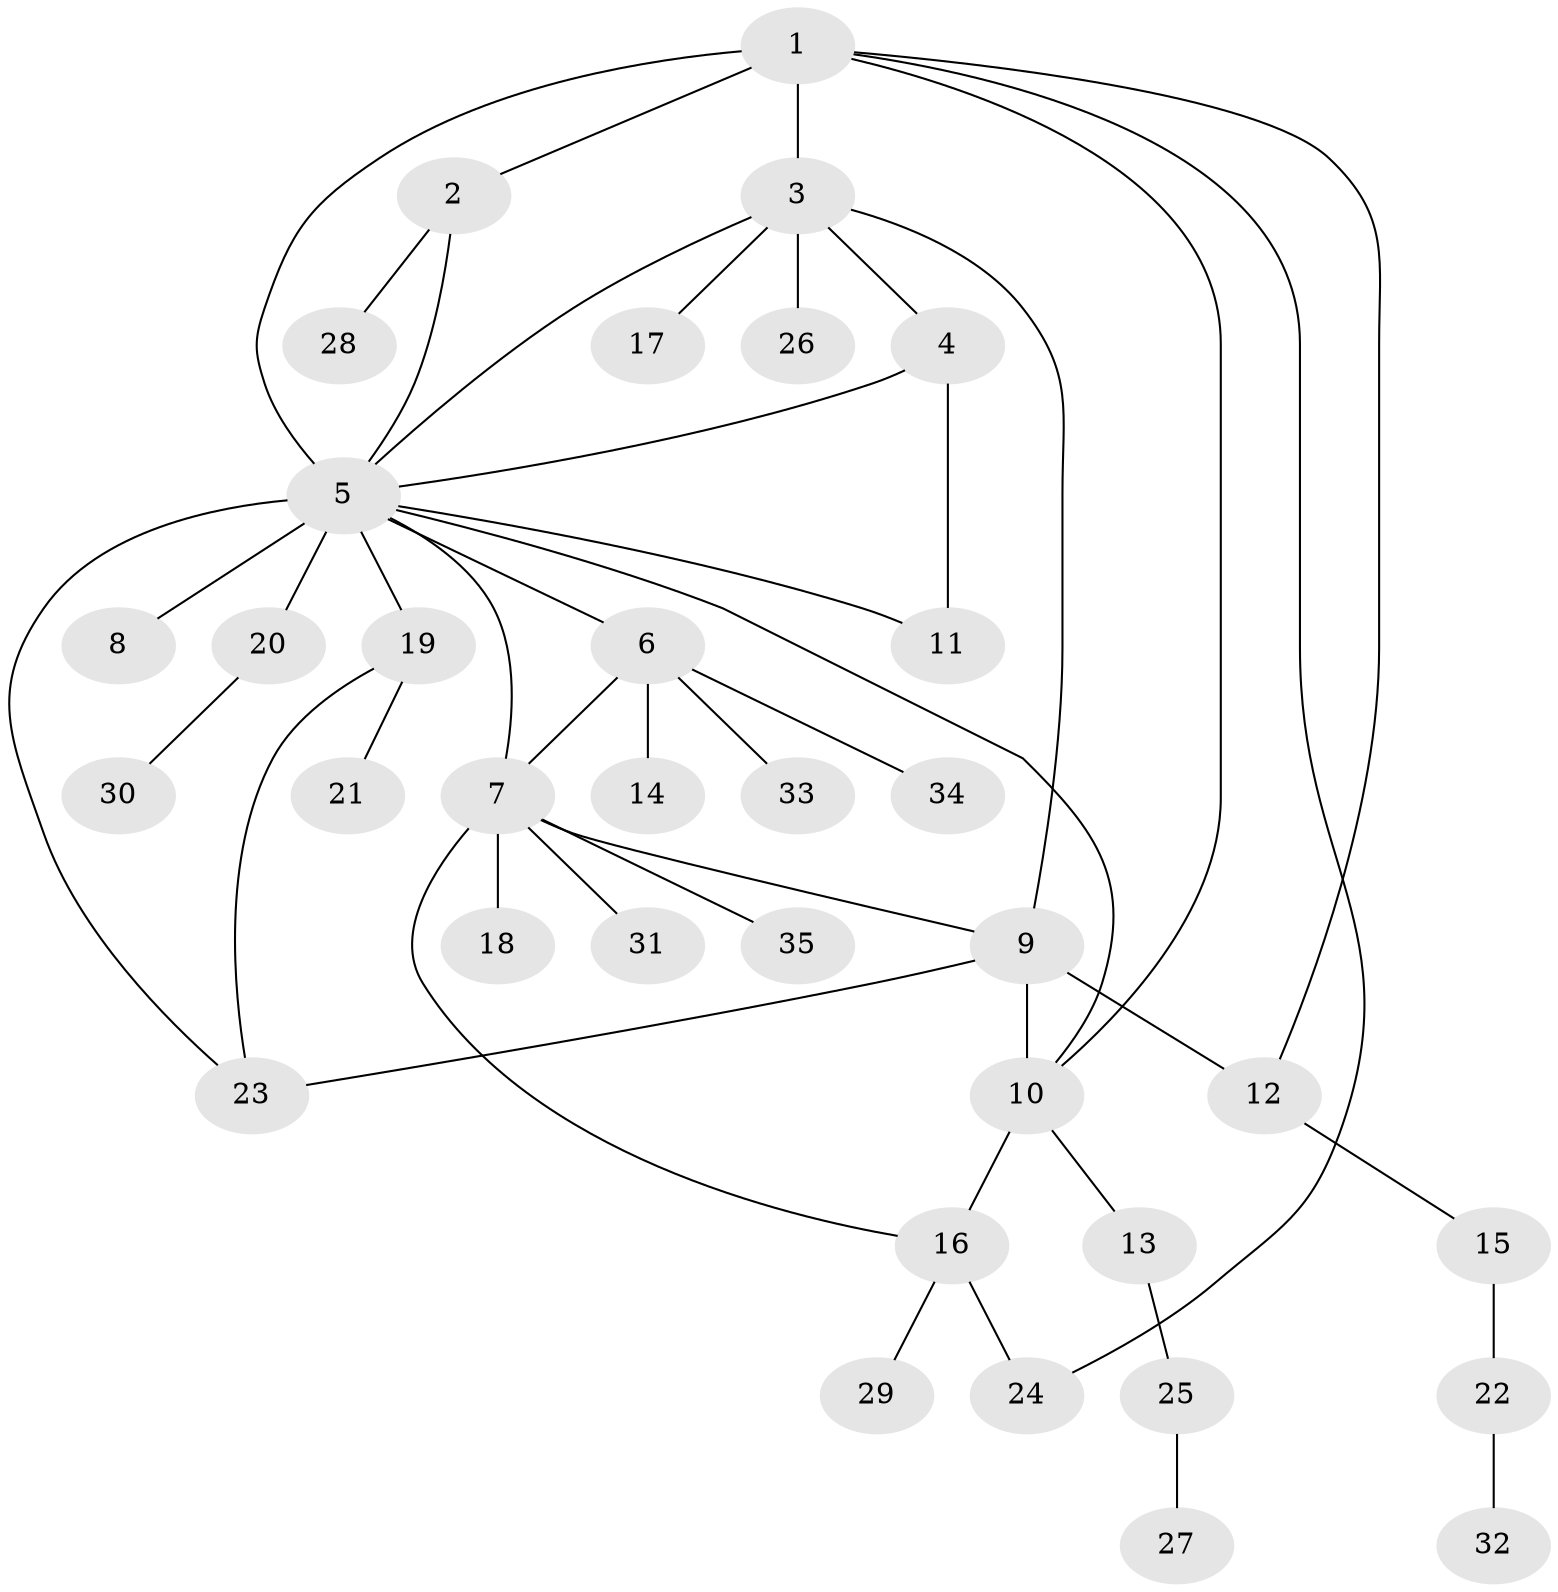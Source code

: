 // original degree distribution, {4: 0.057971014492753624, 5: 0.07246376811594203, 6: 0.057971014492753624, 7: 0.014492753623188406, 9: 0.014492753623188406, 8: 0.014492753623188406, 12: 0.014492753623188406, 2: 0.15942028985507245, 1: 0.5362318840579711, 3: 0.057971014492753624}
// Generated by graph-tools (version 1.1) at 2025/52/03/04/25 22:52:16]
// undirected, 35 vertices, 47 edges
graph export_dot {
  node [color=gray90,style=filled];
  1;
  2;
  3;
  4;
  5;
  6;
  7;
  8;
  9;
  10;
  11;
  12;
  13;
  14;
  15;
  16;
  17;
  18;
  19;
  20;
  21;
  22;
  23;
  24;
  25;
  26;
  27;
  28;
  29;
  30;
  31;
  32;
  33;
  34;
  35;
  1 -- 2 [weight=2.0];
  1 -- 3 [weight=1.0];
  1 -- 5 [weight=1.0];
  1 -- 10 [weight=1.0];
  1 -- 12 [weight=1.0];
  1 -- 24 [weight=1.0];
  2 -- 5 [weight=1.0];
  2 -- 28 [weight=2.0];
  3 -- 4 [weight=1.0];
  3 -- 5 [weight=1.0];
  3 -- 9 [weight=1.0];
  3 -- 17 [weight=1.0];
  3 -- 26 [weight=1.0];
  4 -- 5 [weight=1.0];
  4 -- 11 [weight=6.0];
  5 -- 6 [weight=1.0];
  5 -- 7 [weight=1.0];
  5 -- 8 [weight=5.0];
  5 -- 10 [weight=1.0];
  5 -- 11 [weight=1.0];
  5 -- 19 [weight=1.0];
  5 -- 20 [weight=1.0];
  5 -- 23 [weight=1.0];
  6 -- 7 [weight=1.0];
  6 -- 14 [weight=1.0];
  6 -- 33 [weight=1.0];
  6 -- 34 [weight=1.0];
  7 -- 9 [weight=1.0];
  7 -- 16 [weight=1.0];
  7 -- 18 [weight=1.0];
  7 -- 31 [weight=1.0];
  7 -- 35 [weight=1.0];
  9 -- 10 [weight=8.0];
  9 -- 12 [weight=1.0];
  9 -- 23 [weight=2.0];
  10 -- 13 [weight=1.0];
  10 -- 16 [weight=1.0];
  12 -- 15 [weight=1.0];
  13 -- 25 [weight=1.0];
  15 -- 22 [weight=1.0];
  16 -- 24 [weight=1.0];
  16 -- 29 [weight=1.0];
  19 -- 21 [weight=1.0];
  19 -- 23 [weight=1.0];
  20 -- 30 [weight=1.0];
  22 -- 32 [weight=1.0];
  25 -- 27 [weight=1.0];
}
